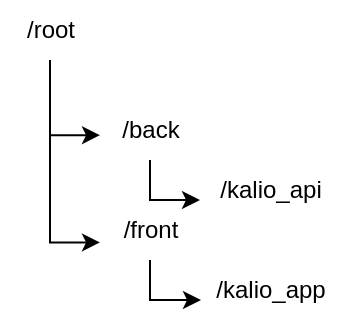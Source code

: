 <mxfile version="26.2.10">
  <diagram name="Página-1" id="8T7hV96MhzQqUz34Ku4o">
    <mxGraphModel dx="1044" dy="527" grid="1" gridSize="10" guides="1" tooltips="1" connect="1" arrows="1" fold="1" page="1" pageScale="1" pageWidth="827" pageHeight="1169" math="0" shadow="0">
      <root>
        <mxCell id="0" />
        <mxCell id="1" parent="0" />
        <mxCell id="C636DdSbYif78sNLo1q--1" value="/root" style="text;html=1;align=center;verticalAlign=middle;resizable=0;points=[];autosize=1;strokeColor=none;fillColor=none;" vertex="1" parent="1">
          <mxGeometry x="100" y="40" width="50" height="30" as="geometry" />
        </mxCell>
        <mxCell id="C636DdSbYif78sNLo1q--2" value="/back" style="text;html=1;align=center;verticalAlign=middle;resizable=0;points=[];autosize=1;strokeColor=none;fillColor=none;" vertex="1" parent="1">
          <mxGeometry x="150" y="90" width="50" height="30" as="geometry" />
        </mxCell>
        <mxCell id="C636DdSbYif78sNLo1q--3" value="/kalio_api" style="text;html=1;align=center;verticalAlign=middle;resizable=0;points=[];autosize=1;strokeColor=none;fillColor=none;" vertex="1" parent="1">
          <mxGeometry x="200" y="120" width="70" height="30" as="geometry" />
        </mxCell>
        <mxCell id="C636DdSbYif78sNLo1q--4" value="/kalio_app" style="text;html=1;align=center;verticalAlign=middle;resizable=0;points=[];autosize=1;strokeColor=none;fillColor=none;" vertex="1" parent="1">
          <mxGeometry x="195" y="170" width="80" height="30" as="geometry" />
        </mxCell>
        <mxCell id="C636DdSbYif78sNLo1q--5" value="/front" style="text;html=1;align=center;verticalAlign=middle;resizable=0;points=[];autosize=1;strokeColor=none;fillColor=none;" vertex="1" parent="1">
          <mxGeometry x="150" y="140" width="50" height="30" as="geometry" />
        </mxCell>
        <mxCell id="C636DdSbYif78sNLo1q--6" style="edgeStyle=orthogonalEdgeStyle;rounded=0;orthogonalLoop=1;jettySize=auto;html=1;entryX=0;entryY=0.587;entryDx=0;entryDy=0;entryPerimeter=0;" edge="1" parent="1" source="C636DdSbYif78sNLo1q--1" target="C636DdSbYif78sNLo1q--2">
          <mxGeometry relative="1" as="geometry" />
        </mxCell>
        <mxCell id="C636DdSbYif78sNLo1q--7" style="edgeStyle=orthogonalEdgeStyle;rounded=0;orthogonalLoop=1;jettySize=auto;html=1;entryX=0;entryY=0.707;entryDx=0;entryDy=0;entryPerimeter=0;" edge="1" parent="1" source="C636DdSbYif78sNLo1q--1" target="C636DdSbYif78sNLo1q--5">
          <mxGeometry relative="1" as="geometry" />
        </mxCell>
        <mxCell id="C636DdSbYif78sNLo1q--8" style="edgeStyle=orthogonalEdgeStyle;rounded=0;orthogonalLoop=1;jettySize=auto;html=1;entryX=0;entryY=0.667;entryDx=0;entryDy=0;entryPerimeter=0;" edge="1" parent="1" source="C636DdSbYif78sNLo1q--2" target="C636DdSbYif78sNLo1q--3">
          <mxGeometry relative="1" as="geometry" />
        </mxCell>
        <mxCell id="C636DdSbYif78sNLo1q--9" style="edgeStyle=orthogonalEdgeStyle;rounded=0;orthogonalLoop=1;jettySize=auto;html=1;" edge="1" parent="1" source="C636DdSbYif78sNLo1q--5">
          <mxGeometry relative="1" as="geometry">
            <mxPoint x="200" y="190" as="targetPoint" />
          </mxGeometry>
        </mxCell>
      </root>
    </mxGraphModel>
  </diagram>
</mxfile>
